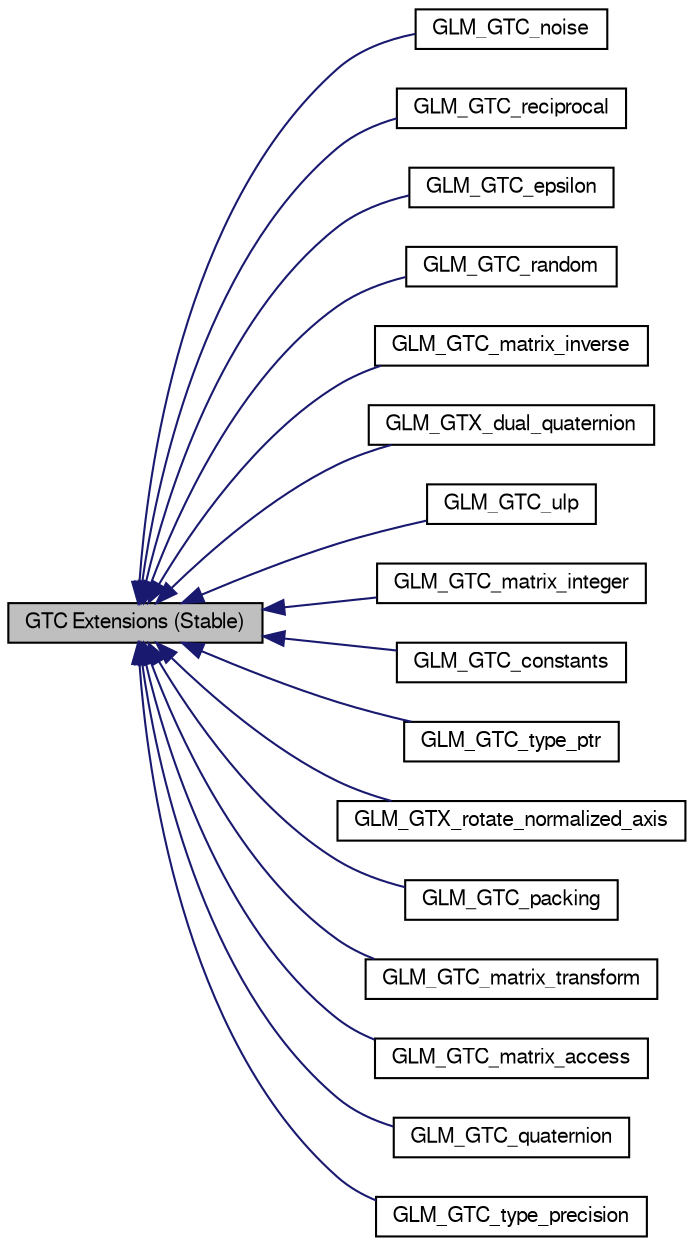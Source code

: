digraph structs
{
  bgcolor="transparent";
  edge [fontname="FreeSans",fontsize=8,labelfontname="FreeSans",labelfontsize=8];
  node [fontname="FreeSans",fontsize=10,shape=record];
  rankdir=LR;
  Node7 [label="GLM_GTC_noise",height=0.2,width=0.4,color="black",URL="$group__gtc__noise.html"];
  Node0 [label="GTC Extensions (Stable)",height=0.2,width=0.4,color="black", fillcolor="grey75", style="filled" fontcolor="black"];
  Node11 [label="GLM_GTC_reciprocal",height=0.2,width=0.4,color="black",URL="$group__gtc__reciprocal.html",tooltip="Define secant, cosecant and cotangent functions."];
  Node2 [label="GLM_GTC_epsilon",height=0.2,width=0.4,color="black",URL="$group__gtc__epsilon.html",tooltip="Comparison functions for a user defined epsilon values."];
  Node10 [label="GLM_GTC_random",height=0.2,width=0.4,color="black",URL="$group__gtc__random.html",tooltip="Generate random number from various distribution methods."];
  Node5 [label="GLM_GTC_matrix_inverse",height=0.2,width=0.4,color="black",URL="$group__gtc__matrix__inverse.html"];
  Node15 [label="GLM_GTX_dual_quaternion",height=0.2,width=0.4,color="black",URL="$group__gtc__dual__quaternion.html",tooltip="Defines a templated dual-quaternion type and several dual-quaternion operations."];
  Node14 [label="GLM_GTC_ulp",height=0.2,width=0.4,color="black",URL="$group__gtc__ulp.html",tooltip="Allow the measurement of the accuracy of a function against a reference implementation..."];
  Node4 [label="GLM_GTC_matrix_integer",height=0.2,width=0.4,color="black",URL="$group__gtc__matrix__integer.html"];
  Node1 [label="GLM_GTC_constants",height=0.2,width=0.4,color="black",URL="$group__gtc__constants.html",tooltip="Provide a list of constants and precomputed useful values."];
  Node13 [label="GLM_GTC_type_ptr",height=0.2,width=0.4,color="black",URL="$group__gtc__type__ptr.html",tooltip="Handles the interaction between pointers and vector, matrix types."];
  Node16 [label="GLM_GTX_rotate_normalized_axis",height=0.2,width=0.4,color="black",URL="$group__gtx__rotate__normalized__axis.html",tooltip="Quaternions and matrices rotations around normalized axis."];
  Node8 [label="GLM_GTC_packing",height=0.2,width=0.4,color="black",URL="$group__gtc__packing.html",tooltip="This extension provides a set of function to convert vertors to packed formats."];
  Node6 [label="GLM_GTC_matrix_transform",height=0.2,width=0.4,color="black",URL="$group__gtc__matrix__transform.html",tooltip="Defines functions that generate common transformation matrices."];
  Node3 [label="GLM_GTC_matrix_access",height=0.2,width=0.4,color="black",URL="$group__gtc__matrix__access.html"];
  Node9 [label="GLM_GTC_quaternion",height=0.2,width=0.4,color="black",URL="$group__gtc__quaternion.html",tooltip="Defines a templated quaternion type and several quaternion operations."];
  Node12 [label="GLM_GTC_type_precision",height=0.2,width=0.4,color="black",URL="$group__gtc__type__precision.html",tooltip="Defines specific C++-based precision types."];
  Node0->Node1 [shape=plaintext, color="midnightblue", dir="back", style="solid"];
  Node0->Node2 [shape=plaintext, color="midnightblue", dir="back", style="solid"];
  Node0->Node3 [shape=plaintext, color="midnightblue", dir="back", style="solid"];
  Node0->Node4 [shape=plaintext, color="midnightblue", dir="back", style="solid"];
  Node0->Node5 [shape=plaintext, color="midnightblue", dir="back", style="solid"];
  Node0->Node6 [shape=plaintext, color="midnightblue", dir="back", style="solid"];
  Node0->Node7 [shape=plaintext, color="midnightblue", dir="back", style="solid"];
  Node0->Node8 [shape=plaintext, color="midnightblue", dir="back", style="solid"];
  Node0->Node9 [shape=plaintext, color="midnightblue", dir="back", style="solid"];
  Node0->Node10 [shape=plaintext, color="midnightblue", dir="back", style="solid"];
  Node0->Node11 [shape=plaintext, color="midnightblue", dir="back", style="solid"];
  Node0->Node12 [shape=plaintext, color="midnightblue", dir="back", style="solid"];
  Node0->Node13 [shape=plaintext, color="midnightblue", dir="back", style="solid"];
  Node0->Node14 [shape=plaintext, color="midnightblue", dir="back", style="solid"];
  Node0->Node15 [shape=plaintext, color="midnightblue", dir="back", style="solid"];
  Node0->Node16 [shape=plaintext, color="midnightblue", dir="back", style="solid"];
}
